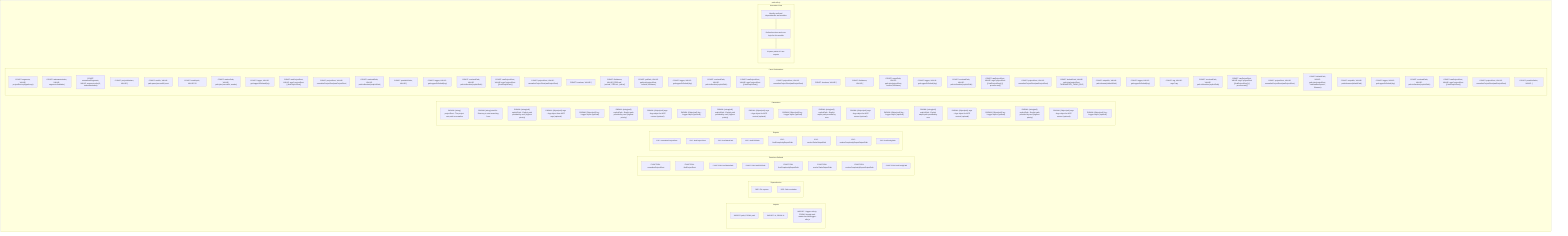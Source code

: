 flowchart TB
    subgraph Imports["Imports"]
        I1["IMPORT: path, FROM: path"]
        I2["IMPORT: fs, FROM: fs"]
        I3["IMPORT: ./logger-utils.js, FROM: /claude-task-master/src/utils/logger-utils.js"]
    end
    subgraph Dependencies["Dependencies"]
        D1["DEP: File system"]
        D2["DEP: Path resolution"]
    end
    subgraph FunctionsDefined["Functions Defined"]
        FU1["FUNCTION: normalizeProjectRoot"]
        FU2["FUNCTION: findProjectRoot"]
        FU3["FUNCTION: findTasksPath"]
        FU4["FUNCTION: findPRDPath"]
        FU5["FUNCTION: findComplexityReportPath"]
        FU6["FUNCTION: resolveTasksOutputPath"]
        FU7["FUNCTION: resolveComplexityReportOutputPath"]
        FU8["FUNCTION: findConfigPath"]
    end
    subgraph Exports["Exports"]
        E1["EXP: normalizeProjectRoot"]
        E2["EXP: findProjectRoot"]
        E3["EXP: findTasksPath"]
        E4["EXP: findPRDPath"]
        E5["EXP: findComplexityReportPath"]
        E6["EXP: resolveTasksOutputPath"]
        E7["EXP: resolveComplexityReportOutputPath"]
        E8["EXP: findConfigPath"]
    end
    subgraph Parameters["Parameters"]
        P1["PARAM: {string} projectRoot - The project root path to normalize"]
        P2["PARAM: {string} startDir - Directory to start searching from"]
        P3["PARAM: {string|null} explicitPath - Explicit path provided by user (highest priority)"]
        P4["PARAM: {Object|null} args - Args object from MCP args (optional)"]
        P5["PARAM: {Object|null} log - Logger object (optional)"]
        P6["PARAM: {string|null} explicitPath - Explicit path provided by user (highest priority)"]
        P7["PARAM: {Object|null} args - Args object for MCP context (optional)"]
        P8["PARAM: {Object|null} log - Logger object (optional)"]
        P9["PARAM: {string|null} explicitPath - Explicit path provided by user (highest priority)"]
        P10["PARAM: {Object|null} args - Args object for MCP context (optional)"]
        P11["PARAM: {Object|null} log - Logger object (optional)"]
        P12["PARAM: {string|null} explicitPath - Explicit output path provided by user"]
        P13["PARAM: {Object|null} args - Args object for MCP context (optional)"]
        P14["PARAM: {Object|null} log - Logger object (optional)"]
        P15["PARAM: {string|null} explicitPath - Explicit output path provided by user"]
        P16["PARAM: {Object|null} args - Args object for MCP context (optional)"]
        P17["PARAM: {Object|null} log - Logger object (optional)"]
        P18["PARAM: {string|null} explicitPath - Explicit path provided by user (highest priority)"]
        P19["PARAM: {Object|null} args - Args object for MCP context (optional)"]
        P20["PARAM: {Object|null} log - Logger object (optional)"]
    end
    subgraph Constants["Const Declarations"]
        C1["CONST: segments, VALUE: projectRoot.split(path.sep)"]
        C2["CONST: taskmasterIndex, VALUE: segments.findIndex("]
        C3["CONST: normalizedSegments, VALUE: segments.slice(0, taskmasterIndex)"]
        C4["CONST: projectMarkers, VALUE: ["]
        C5["CONST: rootDir, VALUE: path.parse(currentDir).root"]
        C6["CONST: maxDepth, VALUE: 50"]
        C7["CONST: markerPath, VALUE: path.join(currentDir, marker)"]
        C8["CONST: logger, VALUE: getLoggerOrDefault(log)"]
        C9["CONST: rawProjectRoot, VALUE: args?.projectRoot || findProjectRoot()"]
        C10["CONST: projectRoot, VALUE: normalizeProjectRoot(rawProjectRoot)"]
        C11["CONST: resolvedPath, VALUE: path.isAbsolute(explicitPath)"]
        C12["CONST: possiblePaths, VALUE: ["]
        C13["CONST: logger, VALUE: getLoggerOrDefault(log)"]
        C14["CONST: resolvedPath, VALUE: path.isAbsolute(explicitPath)"]
        C15["CONST: rawProjectRoot, VALUE: args?.projectRoot || findProjectRoot()"]
        C16["CONST: projectRoot, VALUE: normalizeProjectRoot(rawProjectRoot)"]
        C17["CONST: locations, VALUE: ["]
        C18["CONST: fileNames, VALUE: ['PRD.md', 'prd.md', 'PRD.txt', 'prd.txt']"]
        C19["CONST: prdPath, VALUE: path.join(projectRoot, location, fileName)"]
        C20["CONST: logger, VALUE: getLoggerOrDefault(log)"]
        C21["CONST: resolvedPath, VALUE: path.isAbsolute(explicitPath)"]
        C22["CONST: rawProjectRoot, VALUE: args?.projectRoot || findProjectRoot()"]
        C23["CONST: projectRoot, VALUE: normalizeProjectRoot(rawProjectRoot)"]
        C24["CONST: locations, VALUE: ["]
        C25["CONST: fileNames, VALUE: ["]
        C26["CONST: reportPath, VALUE: path.join(projectRoot, location, fileName)"]
        C27["CONST: logger, VALUE: getLoggerOrDefault(log)"]
        C28["CONST: resolvedPath, VALUE: path.isAbsolute(explicitPath)"]
        C29["CONST: rawProjectRoot, VALUE: args?.projectRoot || findProjectRoot() || process.cwd()"]
        C30["CONST: projectRoot, VALUE: normalizeProjectRoot(rawProjectRoot)"]
        C31["CONST: defaultPath, VALUE: path.join(projectRoot, TASKMASTER_TASKS_FILE)"]
        C32["CONST: outputDir, VALUE: path.dirname(defaultPath)"]
        C33["CONST: logger, VALUE: getLoggerOrDefault(log)"]
        C34["CONST: tag, VALUE: args?.tag"]
        C35["CONST: resolvedPath, VALUE: path.isAbsolute(explicitPath)"]
        C36["CONST: rawProjectRoot, VALUE: args?.projectRoot || findProjectRoot() || process.cwd()"]
        C37["CONST: projectRoot, VALUE: normalizeProjectRoot(rawProjectRoot)"]
        C38["CONST: defaultPath, VALUE: path.join(projectRoot, '.taskmaster/reports', filename)"]
        C39["CONST: outputDir, VALUE: path.dirname(defaultPath)"]
        C40["CONST: logger, VALUE: getLoggerOrDefault(log)"]
        C41["CONST: resolvedPath, VALUE: path.isAbsolute(explicitPath)"]
        C42["CONST: rawProjectRoot, VALUE: args?.projectRoot || findProjectRoot()"]
        C43["CONST: projectRoot, VALUE: normalizeProjectRoot(rawProjectRoot)"]
        C44["CONST: possiblePaths, VALUE: ["]
    end
    subgraph ExecutionFlow["Execution Flow"]
        FL1["Identify and load dependencies and modules"]
        FL2["Define functions and core logic for this module"]
        FL3["Expose public API via exports"]
    end
    subgraph FileName["path-utils.js"]
        Imports
        Dependencies
        FunctionsDefined
        Exports
        Parameters
        Constants
        ExecutionFlow
    end
    FL1 --> FL2
    FL2 --> FL3
